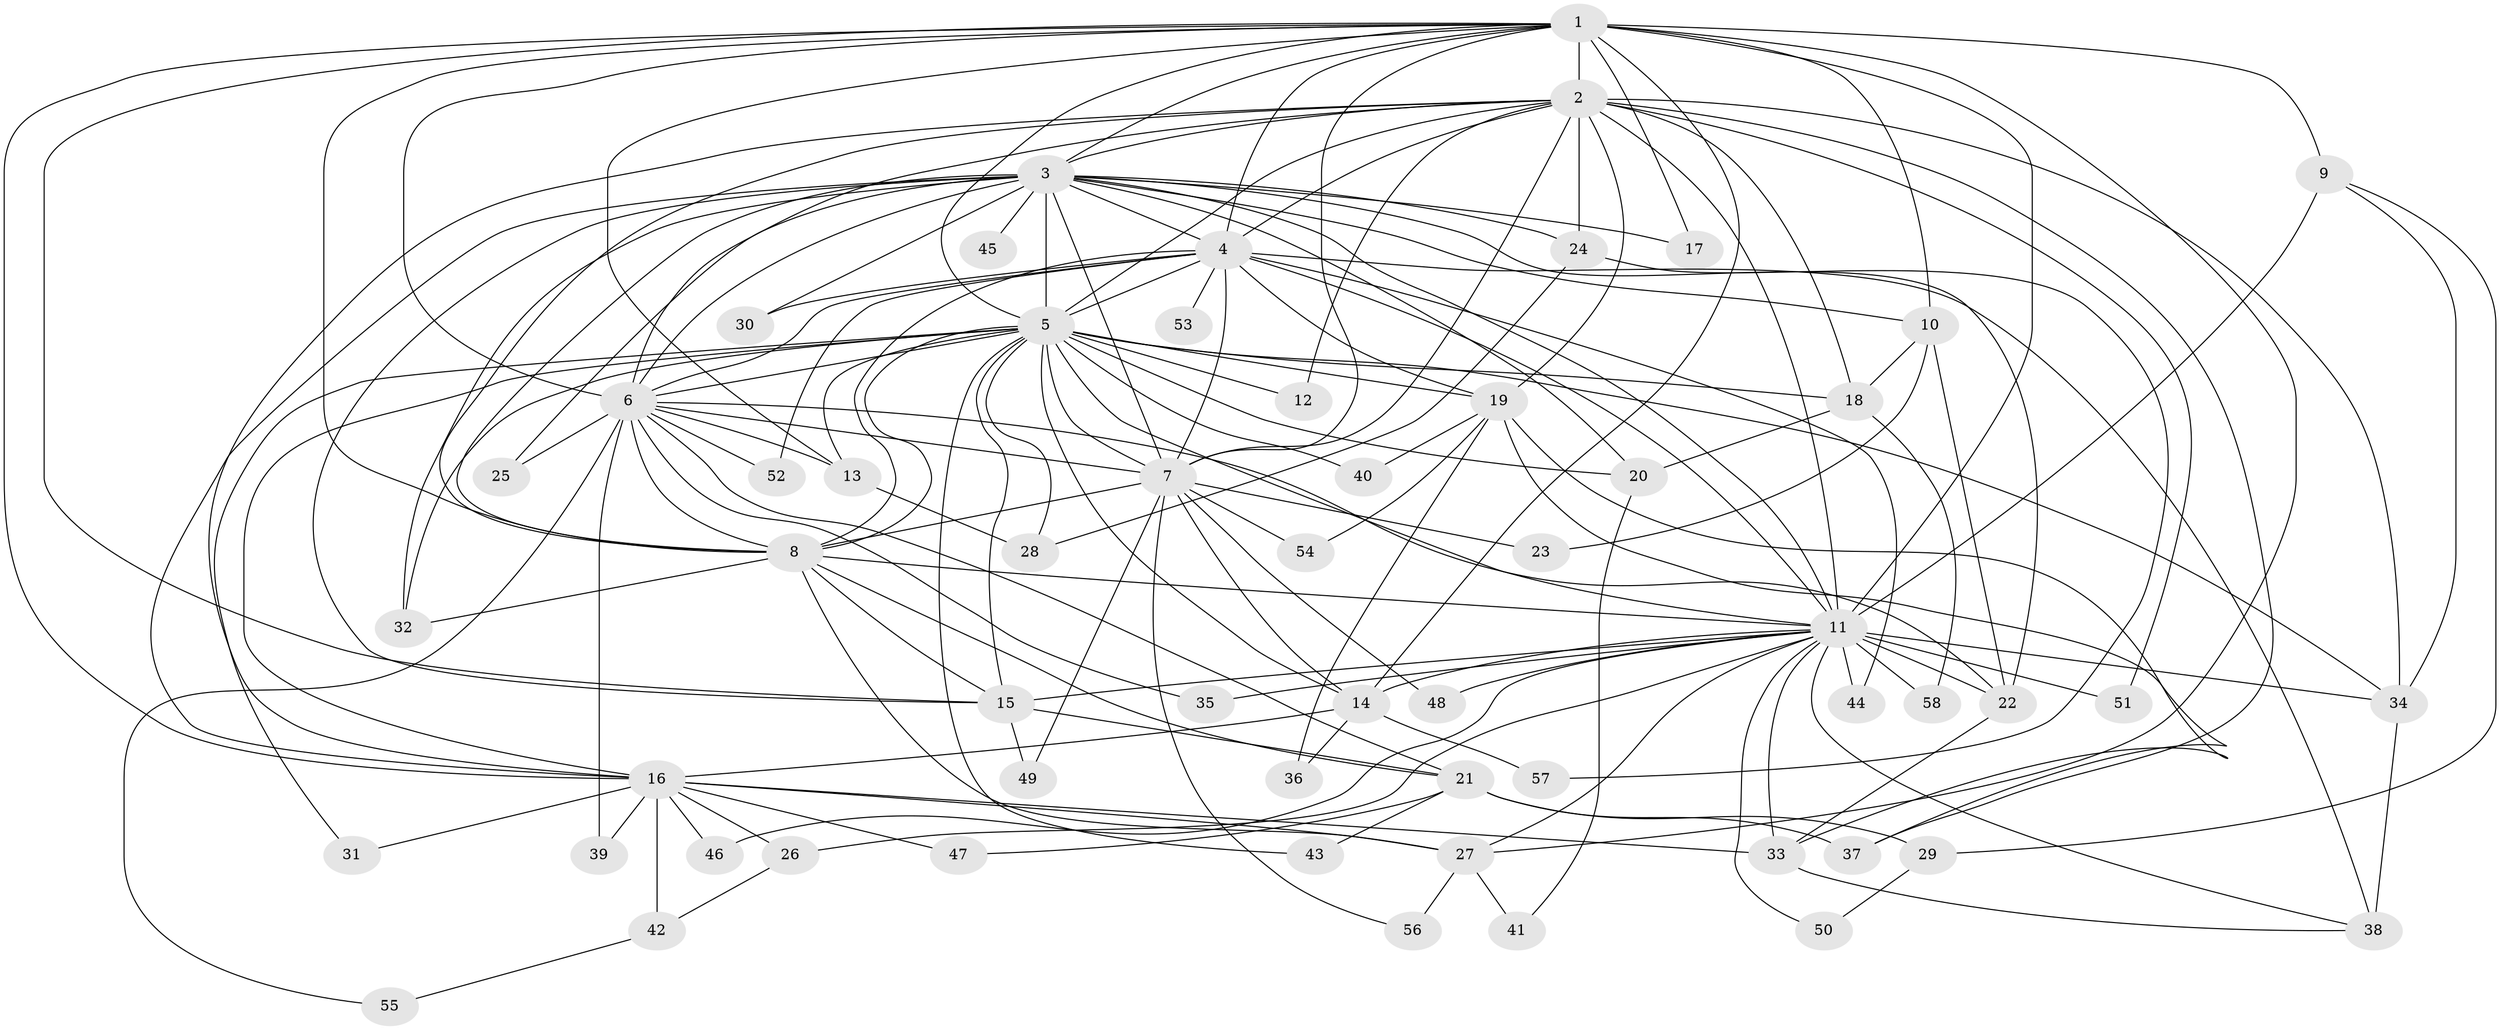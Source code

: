 // original degree distribution, {33: 0.008620689655172414, 17: 0.008620689655172414, 22: 0.017241379310344827, 26: 0.008620689655172414, 18: 0.017241379310344827, 20: 0.008620689655172414, 16: 0.008620689655172414, 15: 0.008620689655172414, 5: 0.05172413793103448, 6: 0.05172413793103448, 7: 0.017241379310344827, 2: 0.5517241379310345, 3: 0.15517241379310345, 4: 0.07758620689655173, 9: 0.008620689655172414}
// Generated by graph-tools (version 1.1) at 2025/34/03/09/25 02:34:56]
// undirected, 58 vertices, 156 edges
graph export_dot {
graph [start="1"]
  node [color=gray90,style=filled];
  1;
  2;
  3;
  4;
  5;
  6;
  7;
  8;
  9;
  10;
  11;
  12;
  13;
  14;
  15;
  16;
  17;
  18;
  19;
  20;
  21;
  22;
  23;
  24;
  25;
  26;
  27;
  28;
  29;
  30;
  31;
  32;
  33;
  34;
  35;
  36;
  37;
  38;
  39;
  40;
  41;
  42;
  43;
  44;
  45;
  46;
  47;
  48;
  49;
  50;
  51;
  52;
  53;
  54;
  55;
  56;
  57;
  58;
  1 -- 2 [weight=3.0];
  1 -- 3 [weight=2.0];
  1 -- 4 [weight=4.0];
  1 -- 5 [weight=4.0];
  1 -- 6 [weight=3.0];
  1 -- 7 [weight=2.0];
  1 -- 8 [weight=3.0];
  1 -- 9 [weight=3.0];
  1 -- 10 [weight=1.0];
  1 -- 11 [weight=15.0];
  1 -- 13 [weight=1.0];
  1 -- 14 [weight=1.0];
  1 -- 15 [weight=1.0];
  1 -- 16 [weight=1.0];
  1 -- 17 [weight=1.0];
  1 -- 27 [weight=1.0];
  2 -- 3 [weight=1.0];
  2 -- 4 [weight=1.0];
  2 -- 5 [weight=2.0];
  2 -- 6 [weight=1.0];
  2 -- 7 [weight=1.0];
  2 -- 8 [weight=1.0];
  2 -- 11 [weight=2.0];
  2 -- 12 [weight=1.0];
  2 -- 16 [weight=1.0];
  2 -- 18 [weight=2.0];
  2 -- 19 [weight=1.0];
  2 -- 24 [weight=2.0];
  2 -- 34 [weight=1.0];
  2 -- 37 [weight=1.0];
  2 -- 51 [weight=1.0];
  3 -- 4 [weight=1.0];
  3 -- 5 [weight=4.0];
  3 -- 6 [weight=1.0];
  3 -- 7 [weight=1.0];
  3 -- 8 [weight=1.0];
  3 -- 10 [weight=2.0];
  3 -- 11 [weight=3.0];
  3 -- 15 [weight=1.0];
  3 -- 16 [weight=1.0];
  3 -- 17 [weight=1.0];
  3 -- 20 [weight=1.0];
  3 -- 22 [weight=1.0];
  3 -- 24 [weight=1.0];
  3 -- 25 [weight=1.0];
  3 -- 30 [weight=1.0];
  3 -- 32 [weight=1.0];
  3 -- 45 [weight=1.0];
  4 -- 5 [weight=2.0];
  4 -- 6 [weight=1.0];
  4 -- 7 [weight=1.0];
  4 -- 8 [weight=1.0];
  4 -- 11 [weight=1.0];
  4 -- 19 [weight=1.0];
  4 -- 30 [weight=1.0];
  4 -- 38 [weight=1.0];
  4 -- 44 [weight=1.0];
  4 -- 52 [weight=1.0];
  4 -- 53 [weight=1.0];
  5 -- 6 [weight=2.0];
  5 -- 7 [weight=3.0];
  5 -- 8 [weight=2.0];
  5 -- 11 [weight=2.0];
  5 -- 12 [weight=2.0];
  5 -- 13 [weight=1.0];
  5 -- 14 [weight=1.0];
  5 -- 15 [weight=1.0];
  5 -- 16 [weight=1.0];
  5 -- 18 [weight=1.0];
  5 -- 19 [weight=2.0];
  5 -- 20 [weight=2.0];
  5 -- 28 [weight=1.0];
  5 -- 31 [weight=1.0];
  5 -- 32 [weight=1.0];
  5 -- 34 [weight=1.0];
  5 -- 40 [weight=1.0];
  5 -- 43 [weight=1.0];
  6 -- 7 [weight=1.0];
  6 -- 8 [weight=1.0];
  6 -- 13 [weight=1.0];
  6 -- 21 [weight=1.0];
  6 -- 22 [weight=1.0];
  6 -- 25 [weight=1.0];
  6 -- 35 [weight=1.0];
  6 -- 39 [weight=1.0];
  6 -- 52 [weight=1.0];
  6 -- 55 [weight=1.0];
  7 -- 8 [weight=1.0];
  7 -- 14 [weight=1.0];
  7 -- 23 [weight=1.0];
  7 -- 48 [weight=1.0];
  7 -- 49 [weight=1.0];
  7 -- 54 [weight=1.0];
  7 -- 56 [weight=1.0];
  8 -- 11 [weight=1.0];
  8 -- 15 [weight=1.0];
  8 -- 21 [weight=1.0];
  8 -- 27 [weight=1.0];
  8 -- 32 [weight=1.0];
  9 -- 11 [weight=1.0];
  9 -- 29 [weight=1.0];
  9 -- 34 [weight=1.0];
  10 -- 18 [weight=1.0];
  10 -- 22 [weight=1.0];
  10 -- 23 [weight=1.0];
  11 -- 14 [weight=1.0];
  11 -- 15 [weight=2.0];
  11 -- 22 [weight=1.0];
  11 -- 26 [weight=1.0];
  11 -- 27 [weight=1.0];
  11 -- 33 [weight=1.0];
  11 -- 34 [weight=1.0];
  11 -- 35 [weight=1.0];
  11 -- 38 [weight=1.0];
  11 -- 44 [weight=1.0];
  11 -- 46 [weight=1.0];
  11 -- 48 [weight=1.0];
  11 -- 50 [weight=1.0];
  11 -- 51 [weight=2.0];
  11 -- 58 [weight=1.0];
  13 -- 28 [weight=1.0];
  14 -- 16 [weight=1.0];
  14 -- 36 [weight=1.0];
  14 -- 57 [weight=1.0];
  15 -- 21 [weight=1.0];
  15 -- 49 [weight=1.0];
  16 -- 26 [weight=1.0];
  16 -- 27 [weight=1.0];
  16 -- 31 [weight=1.0];
  16 -- 33 [weight=1.0];
  16 -- 39 [weight=1.0];
  16 -- 42 [weight=1.0];
  16 -- 46 [weight=1.0];
  16 -- 47 [weight=1.0];
  18 -- 20 [weight=1.0];
  18 -- 58 [weight=1.0];
  19 -- 33 [weight=1.0];
  19 -- 36 [weight=1.0];
  19 -- 37 [weight=1.0];
  19 -- 40 [weight=1.0];
  19 -- 54 [weight=1.0];
  20 -- 41 [weight=1.0];
  21 -- 29 [weight=1.0];
  21 -- 37 [weight=1.0];
  21 -- 43 [weight=1.0];
  21 -- 47 [weight=1.0];
  22 -- 33 [weight=1.0];
  24 -- 28 [weight=1.0];
  24 -- 57 [weight=1.0];
  26 -- 42 [weight=1.0];
  27 -- 41 [weight=1.0];
  27 -- 56 [weight=1.0];
  29 -- 50 [weight=1.0];
  33 -- 38 [weight=1.0];
  34 -- 38 [weight=3.0];
  42 -- 55 [weight=1.0];
}
